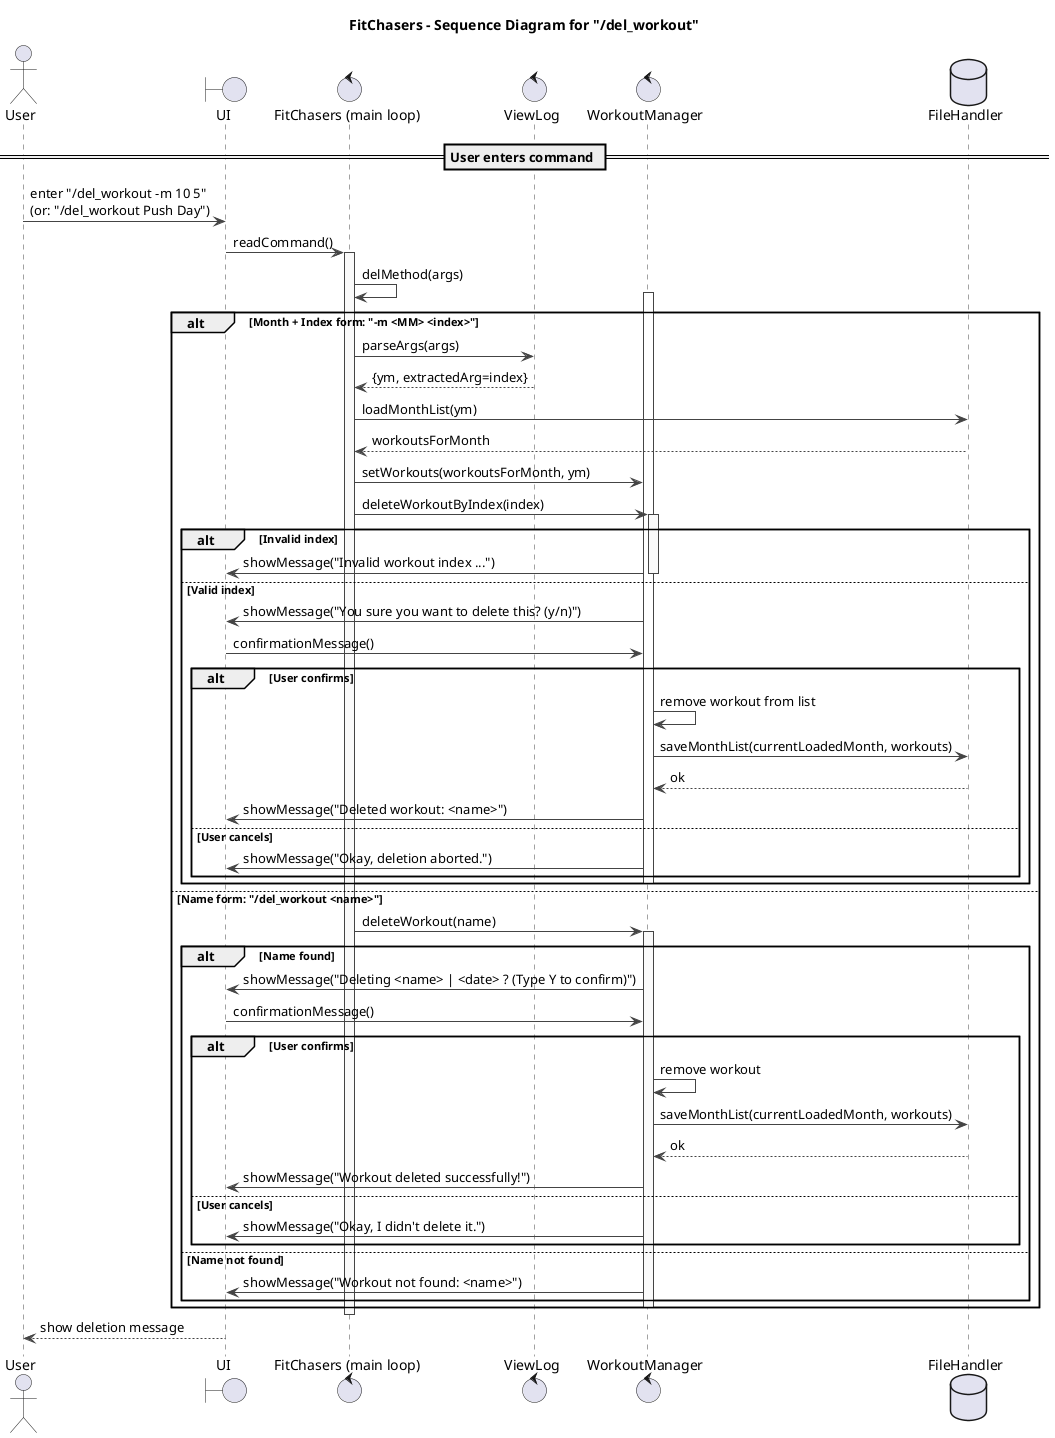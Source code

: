 
@startuml
title FitChasers – Sequence Diagram for "/del_workout"

skinparam shadowing false
skinparam responseMessageBelowArrow true
skinparam sequence {
  ArrowColor #444
  LifeLineBorderColor #444
  LifeLineBackgroundColor #FAFAFA
  ParticipantBorderColor #222
  ParticipantBackgroundColor #F7F7F7
  BoxBorderColor #AAA
  BoxBackgroundColor #FFF
  NoteBorderColor #AAA
  NoteBackgroundColor #FFF
}

actor User
boundary UI as "UI"
control FitChasers as "FitChasers (main loop)"
control VL as "ViewLog"
control WM as "WorkoutManager"
database FH as "FileHandler"

== User enters command ==
User -> UI : enter "/del_workout -m 10 5"\n(or: "/del_workout Push Day")
UI -> FitChasers : readCommand()
activate FitChasers

FitChasers -> FitChasers : delMethod(args)
activate WM #white

alt Month + Index form: "-m <MM> <index>"
  FitChasers -> VL : parseArgs(args)
  VL --> FitChasers : {ym, extractedArg=index}

  ' load the month file and switch WM's working set
  FitChasers -> FH : loadMonthList(ym)
  FH --> FitChasers : workoutsForMonth
  FitChasers -> WM : setWorkouts(workoutsForMonth, ym)

  ' ask WM to delete by index
  FitChasers -> WM : deleteWorkoutByIndex(index)
  activate WM
  alt Invalid index
    WM -> UI : showMessage("Invalid workout index ...")
    deactivate WM
  else Valid index
    WM -> UI : showMessage("You sure you want to delete this? (y/n)")
    UI -> WM : confirmationMessage()
    alt User confirms
      WM -> WM : remove workout from list
      WM -> FH : saveMonthList(currentLoadedMonth, workouts)
      FH --> WM : ok
      WM -> UI : showMessage("Deleted workout: <name>")
    else User cancels
      WM -> UI : showMessage("Okay, deletion aborted.")
    end
    deactivate WM
  end

else Name form: "/del_workout <name>"
  FitChasers -> WM : deleteWorkout(name)
  activate WM
  alt Name found
    WM -> UI : showMessage("Deleting <name> | <date> ? (Type Y to confirm)")
    UI -> WM : confirmationMessage()
    alt User confirms
      WM -> WM : remove workout
      WM -> FH : saveMonthList(currentLoadedMonth, workouts)
      FH --> WM : ok
      WM -> UI : showMessage("Workout deleted successfully!")
    else User cancels
      WM -> UI : showMessage("Okay, I didn't delete it.")
    end
  else Name not found
    WM -> UI : showMessage("Workout not found: <name>")
  end
  deactivate WM
end

deactivate FitChasers

' Optional: UI shows final status to User
UI --> User : show deletion message

@enduml

